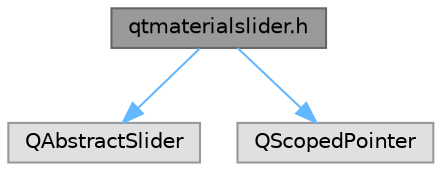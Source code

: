digraph "qtmaterialslider.h"
{
 // LATEX_PDF_SIZE
  bgcolor="transparent";
  edge [fontname=Helvetica,fontsize=10,labelfontname=Helvetica,labelfontsize=10];
  node [fontname=Helvetica,fontsize=10,shape=box,height=0.2,width=0.4];
  Node1 [id="Node000001",label="qtmaterialslider.h",height=0.2,width=0.4,color="gray40", fillcolor="grey60", style="filled", fontcolor="black",tooltip="定义 QtMaterialSlider 类，Material 风格滑块控件"];
  Node1 -> Node2 [id="edge1_Node000001_Node000002",color="steelblue1",style="solid",tooltip=" "];
  Node2 [id="Node000002",label="QAbstractSlider",height=0.2,width=0.4,color="grey60", fillcolor="#E0E0E0", style="filled",tooltip=" "];
  Node1 -> Node3 [id="edge2_Node000001_Node000003",color="steelblue1",style="solid",tooltip=" "];
  Node3 [id="Node000003",label="QScopedPointer",height=0.2,width=0.4,color="grey60", fillcolor="#E0E0E0", style="filled",tooltip=" "];
}
